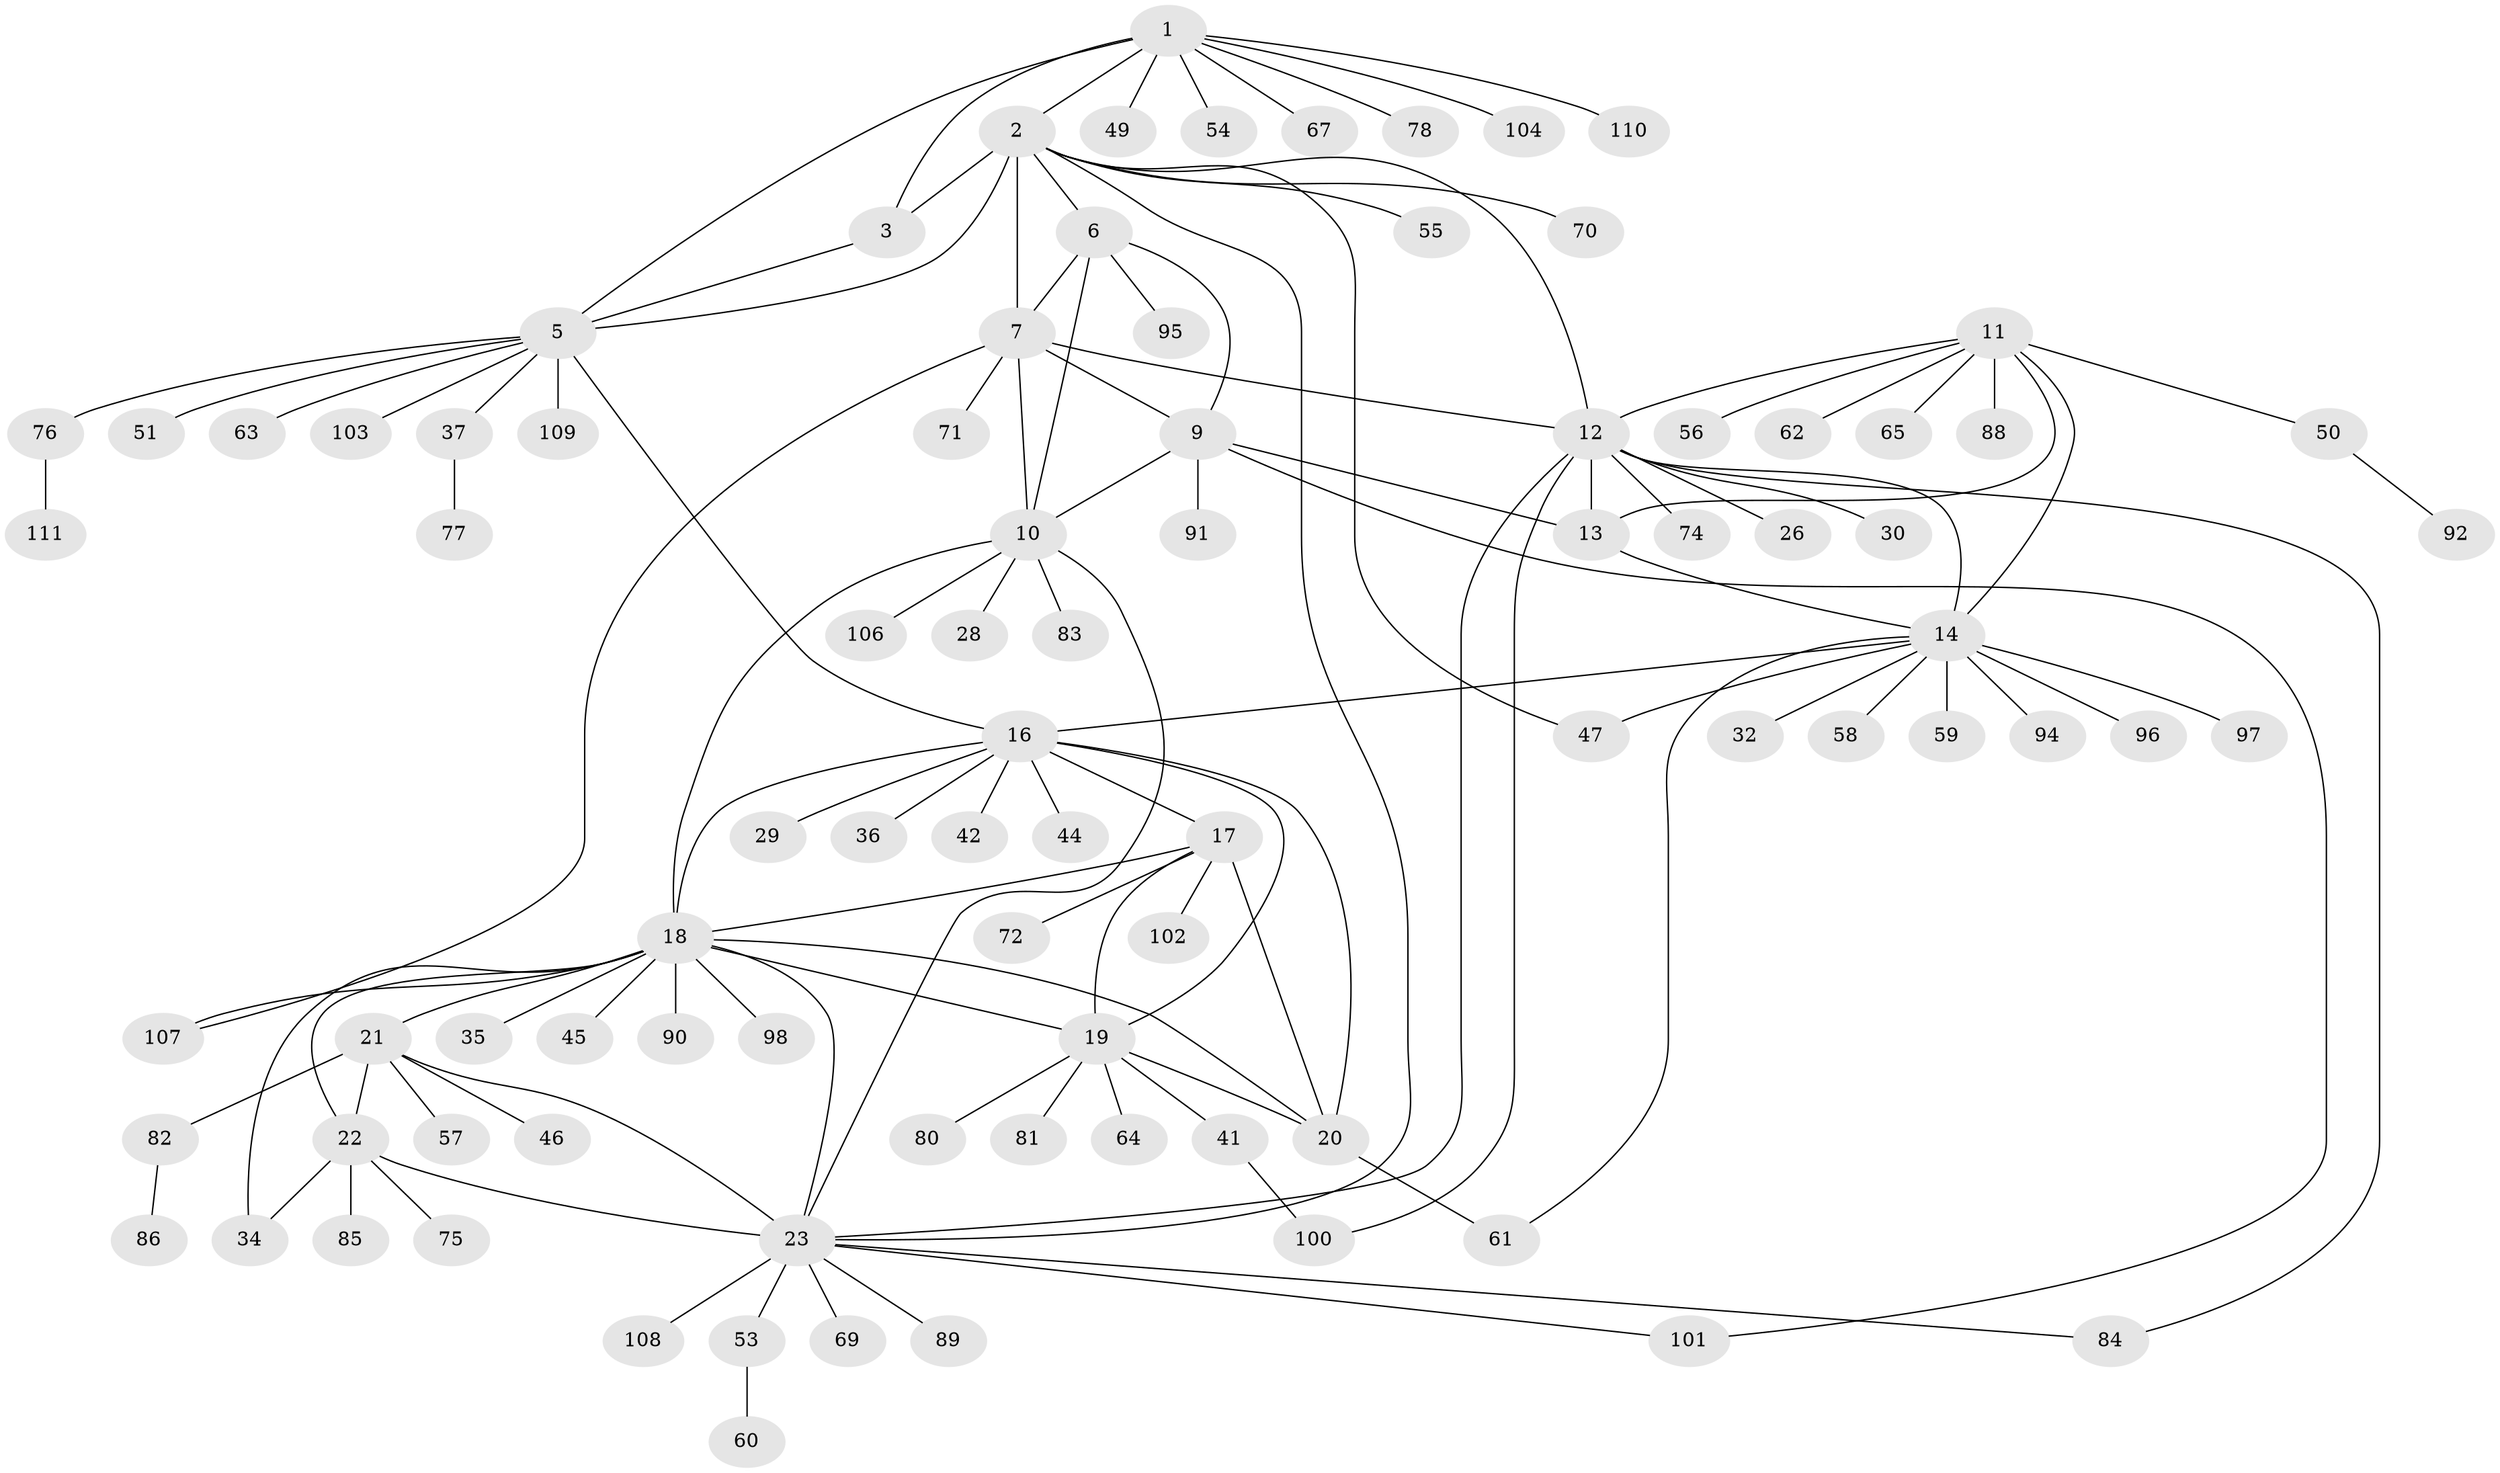 // Generated by graph-tools (version 1.1) at 2025/24/03/03/25 07:24:14]
// undirected, 89 vertices, 121 edges
graph export_dot {
graph [start="1"]
  node [color=gray90,style=filled];
  1 [super="+31"];
  2 [super="+4"];
  3 [super="+79"];
  5 [super="+99"];
  6 [super="+38"];
  7 [super="+8"];
  9 [super="+39"];
  10 [super="+33"];
  11 [super="+87"];
  12 [super="+66"];
  13;
  14 [super="+15"];
  16 [super="+48"];
  17 [super="+43"];
  18 [super="+24"];
  19 [super="+40"];
  20 [super="+68"];
  21 [super="+27"];
  22 [super="+73"];
  23 [super="+25"];
  26;
  28;
  29;
  30 [super="+93"];
  32;
  34;
  35;
  36;
  37;
  41;
  42;
  44;
  45;
  46;
  47;
  49;
  50 [super="+52"];
  51;
  53;
  54;
  55;
  56;
  57;
  58;
  59;
  60;
  61;
  62;
  63;
  64;
  65;
  67;
  69;
  70;
  71;
  72 [super="+105"];
  74;
  75;
  76;
  77;
  78;
  80;
  81;
  82;
  83;
  84;
  85;
  86;
  88;
  89;
  90;
  91;
  92;
  94 [super="+112"];
  95;
  96;
  97;
  98;
  100;
  101;
  102;
  103;
  104;
  106;
  107;
  108;
  109;
  110;
  111;
  1 -- 2 [weight=2];
  1 -- 3;
  1 -- 5;
  1 -- 49;
  1 -- 54;
  1 -- 67;
  1 -- 78;
  1 -- 104;
  1 -- 110;
  2 -- 3 [weight=2];
  2 -- 5 [weight=2];
  2 -- 12;
  2 -- 23;
  2 -- 47;
  2 -- 55;
  2 -- 70;
  2 -- 7;
  2 -- 6;
  3 -- 5;
  5 -- 16;
  5 -- 37;
  5 -- 51;
  5 -- 63;
  5 -- 76;
  5 -- 103;
  5 -- 109;
  6 -- 7 [weight=2];
  6 -- 9;
  6 -- 10;
  6 -- 95;
  7 -- 9 [weight=2];
  7 -- 10 [weight=2];
  7 -- 71;
  7 -- 107;
  7 -- 12;
  9 -- 10;
  9 -- 13;
  9 -- 91;
  9 -- 101;
  10 -- 18;
  10 -- 28;
  10 -- 83;
  10 -- 106;
  10 -- 23;
  11 -- 12;
  11 -- 13;
  11 -- 14 [weight=2];
  11 -- 50;
  11 -- 56;
  11 -- 62;
  11 -- 65;
  11 -- 88;
  12 -- 13;
  12 -- 14 [weight=2];
  12 -- 23;
  12 -- 26;
  12 -- 30;
  12 -- 74;
  12 -- 84;
  12 -- 100;
  13 -- 14 [weight=2];
  14 -- 32;
  14 -- 58;
  14 -- 97;
  14 -- 96;
  14 -- 47;
  14 -- 16;
  14 -- 59;
  14 -- 61;
  14 -- 94;
  16 -- 17;
  16 -- 18;
  16 -- 19;
  16 -- 20;
  16 -- 29;
  16 -- 36;
  16 -- 42;
  16 -- 44;
  17 -- 18;
  17 -- 19;
  17 -- 20;
  17 -- 72;
  17 -- 102;
  18 -- 19;
  18 -- 20;
  18 -- 34;
  18 -- 35;
  18 -- 45;
  18 -- 107;
  18 -- 98;
  18 -- 21;
  18 -- 22;
  18 -- 23 [weight=2];
  18 -- 90;
  19 -- 20;
  19 -- 64;
  19 -- 80;
  19 -- 81;
  19 -- 41;
  20 -- 61;
  21 -- 22;
  21 -- 23 [weight=2];
  21 -- 46;
  21 -- 57;
  21 -- 82;
  22 -- 23 [weight=2];
  22 -- 34;
  22 -- 75;
  22 -- 85;
  23 -- 69;
  23 -- 84;
  23 -- 89;
  23 -- 101;
  23 -- 108;
  23 -- 53;
  37 -- 77;
  41 -- 100;
  50 -- 92;
  53 -- 60;
  76 -- 111;
  82 -- 86;
}
